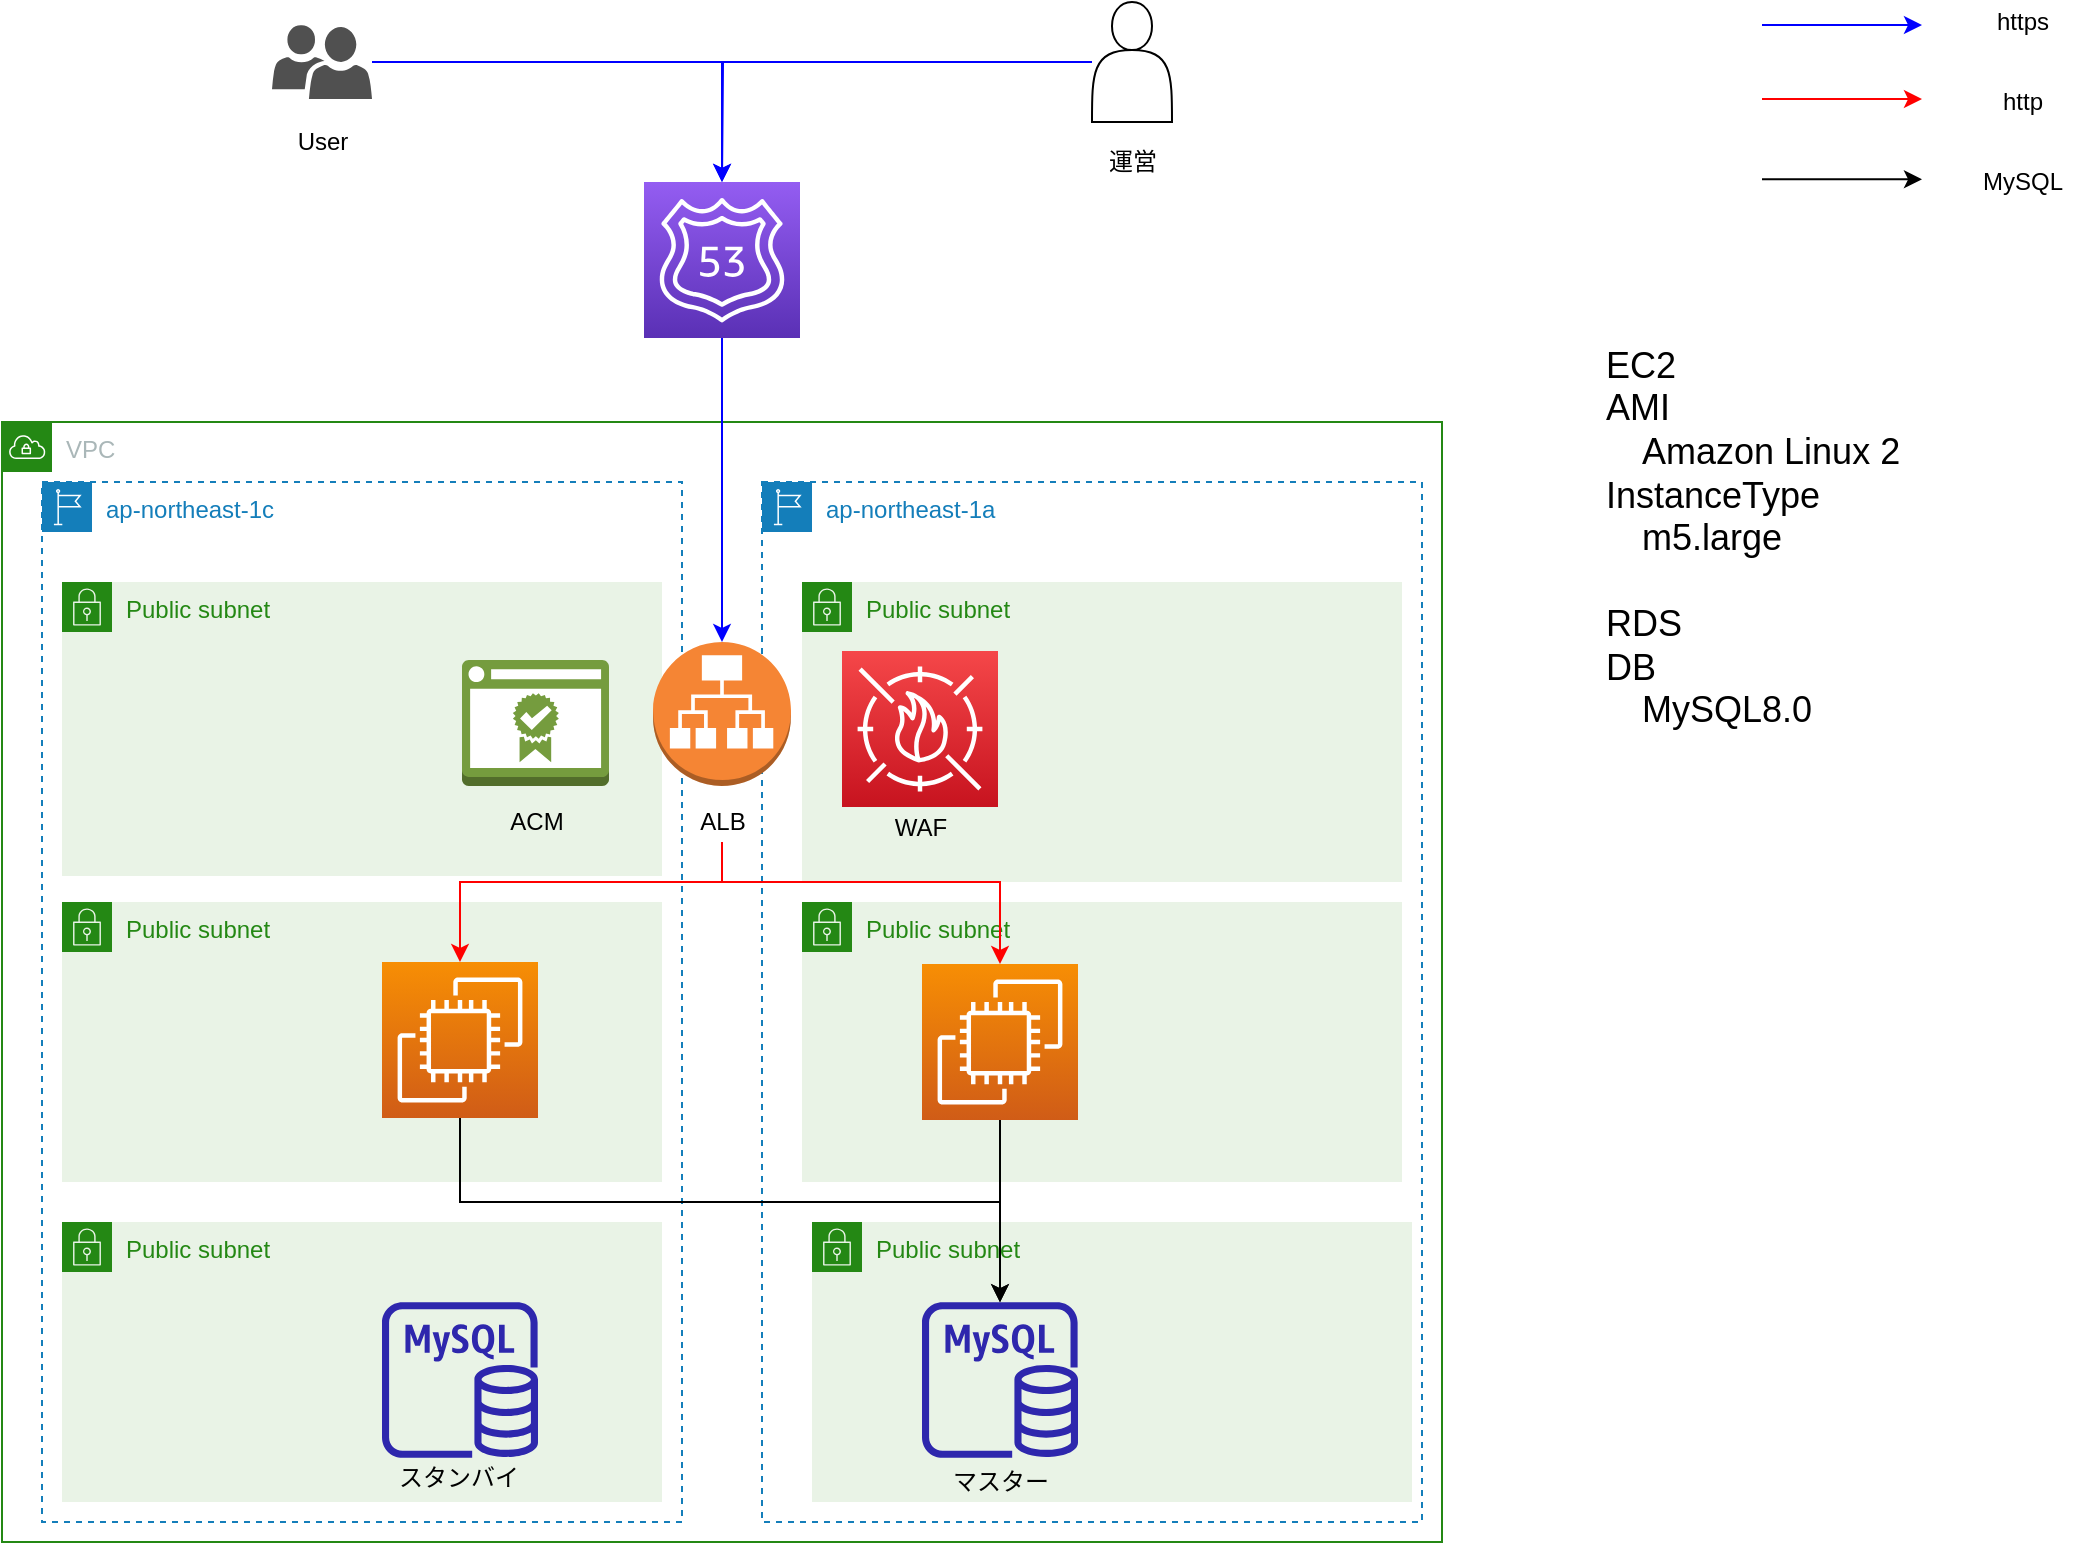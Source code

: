 <mxfile version="16.5.3" type="github">
  <diagram id="Ht1M8jgEwFfnCIfOTk4-" name="Page-1">
    <mxGraphModel dx="1368" dy="1069" grid="1" gridSize="10" guides="1" tooltips="1" connect="1" arrows="1" fold="1" page="1" pageScale="1" pageWidth="1169" pageHeight="827" math="0" shadow="0">
      <root>
        <mxCell id="0" />
        <mxCell id="1" parent="0" />
        <mxCell id="S282vZz68T7PvjiskVQ7-49" value="ap-northeast-1c" style="points=[[0,0],[0.25,0],[0.5,0],[0.75,0],[1,0],[1,0.25],[1,0.5],[1,0.75],[1,1],[0.75,1],[0.5,1],[0.25,1],[0,1],[0,0.75],[0,0.5],[0,0.25]];outlineConnect=0;gradientColor=none;html=1;whiteSpace=wrap;fontSize=12;fontStyle=0;container=1;pointerEvents=0;collapsible=0;recursiveResize=0;shape=mxgraph.aws4.group;grIcon=mxgraph.aws4.group_region;strokeColor=#147EBA;fillColor=none;verticalAlign=top;align=left;spacingLeft=30;fontColor=#147EBA;dashed=1;" vertex="1" parent="1">
          <mxGeometry x="60" y="270" width="320" height="520" as="geometry" />
        </mxCell>
        <mxCell id="S282vZz68T7PvjiskVQ7-16" value="Public subnet" style="points=[[0,0],[0.25,0],[0.5,0],[0.75,0],[1,0],[1,0.25],[1,0.5],[1,0.75],[1,1],[0.75,1],[0.5,1],[0.25,1],[0,1],[0,0.75],[0,0.5],[0,0.25]];outlineConnect=0;gradientColor=none;html=1;whiteSpace=wrap;fontSize=12;fontStyle=0;container=1;pointerEvents=0;collapsible=0;recursiveResize=0;shape=mxgraph.aws4.group;grIcon=mxgraph.aws4.group_security_group;grStroke=0;strokeColor=#248814;fillColor=#E9F3E6;verticalAlign=top;align=left;spacingLeft=30;fontColor=#248814;dashed=0;" vertex="1" parent="S282vZz68T7PvjiskVQ7-49">
          <mxGeometry x="10" y="50" width="300" height="147" as="geometry" />
        </mxCell>
        <mxCell id="S282vZz68T7PvjiskVQ7-54" value="Public subnet" style="points=[[0,0],[0.25,0],[0.5,0],[0.75,0],[1,0],[1,0.25],[1,0.5],[1,0.75],[1,1],[0.75,1],[0.5,1],[0.25,1],[0,1],[0,0.75],[0,0.5],[0,0.25]];outlineConnect=0;gradientColor=none;html=1;whiteSpace=wrap;fontSize=12;fontStyle=0;container=1;pointerEvents=0;collapsible=0;recursiveResize=0;shape=mxgraph.aws4.group;grIcon=mxgraph.aws4.group_security_group;grStroke=0;strokeColor=#248814;fillColor=#E9F3E6;verticalAlign=top;align=left;spacingLeft=30;fontColor=#248814;dashed=0;" vertex="1" parent="S282vZz68T7PvjiskVQ7-49">
          <mxGeometry x="10" y="210" width="300" height="140" as="geometry" />
        </mxCell>
        <mxCell id="S282vZz68T7PvjiskVQ7-56" value="Public subnet" style="points=[[0,0],[0.25,0],[0.5,0],[0.75,0],[1,0],[1,0.25],[1,0.5],[1,0.75],[1,1],[0.75,1],[0.5,1],[0.25,1],[0,1],[0,0.75],[0,0.5],[0,0.25]];outlineConnect=0;gradientColor=none;html=1;whiteSpace=wrap;fontSize=12;fontStyle=0;container=1;pointerEvents=0;collapsible=0;recursiveResize=0;shape=mxgraph.aws4.group;grIcon=mxgraph.aws4.group_security_group;grStroke=0;strokeColor=#248814;fillColor=#E9F3E6;verticalAlign=top;align=left;spacingLeft=30;fontColor=#248814;dashed=0;" vertex="1" parent="S282vZz68T7PvjiskVQ7-49">
          <mxGeometry x="10" y="370" width="300" height="140" as="geometry" />
        </mxCell>
        <mxCell id="S282vZz68T7PvjiskVQ7-52" style="edgeStyle=orthogonalEdgeStyle;rounded=0;orthogonalLoop=1;jettySize=auto;html=1;strokeColor=#0000FF;" edge="1" parent="1" source="S282vZz68T7PvjiskVQ7-2">
          <mxGeometry relative="1" as="geometry">
            <mxPoint x="400" y="120" as="targetPoint" />
          </mxGeometry>
        </mxCell>
        <mxCell id="S282vZz68T7PvjiskVQ7-2" value="" style="shape=actor;whiteSpace=wrap;html=1;" vertex="1" parent="1">
          <mxGeometry x="585" y="30" width="40" height="60" as="geometry" />
        </mxCell>
        <mxCell id="S282vZz68T7PvjiskVQ7-10" style="edgeStyle=orthogonalEdgeStyle;rounded=0;orthogonalLoop=1;jettySize=auto;html=1;strokeColor=#0000FF;" edge="1" parent="1" source="S282vZz68T7PvjiskVQ7-4" target="S282vZz68T7PvjiskVQ7-9">
          <mxGeometry relative="1" as="geometry" />
        </mxCell>
        <mxCell id="S282vZz68T7PvjiskVQ7-4" value="" style="sketch=0;pointerEvents=1;shadow=0;dashed=0;html=1;strokeColor=none;labelPosition=center;verticalLabelPosition=bottom;verticalAlign=top;align=center;fillColor=#505050;shape=mxgraph.mscae.intune.user_group" vertex="1" parent="1">
          <mxGeometry x="175" y="41.5" width="50" height="37" as="geometry" />
        </mxCell>
        <mxCell id="S282vZz68T7PvjiskVQ7-5" value="User" style="text;html=1;align=center;verticalAlign=middle;resizable=0;points=[];autosize=1;strokeColor=none;fillColor=none;" vertex="1" parent="1">
          <mxGeometry x="180" y="90" width="40" height="20" as="geometry" />
        </mxCell>
        <mxCell id="S282vZz68T7PvjiskVQ7-7" value="運営" style="text;html=1;align=center;verticalAlign=middle;resizable=0;points=[];autosize=1;strokeColor=none;fillColor=none;" vertex="1" parent="1">
          <mxGeometry x="585" y="100" width="40" height="20" as="geometry" />
        </mxCell>
        <mxCell id="S282vZz68T7PvjiskVQ7-8" value="VPC" style="points=[[0,0],[0.25,0],[0.5,0],[0.75,0],[1,0],[1,0.25],[1,0.5],[1,0.75],[1,1],[0.75,1],[0.5,1],[0.25,1],[0,1],[0,0.75],[0,0.5],[0,0.25]];outlineConnect=0;gradientColor=none;html=1;whiteSpace=wrap;fontSize=12;fontStyle=0;container=1;pointerEvents=0;collapsible=0;recursiveResize=0;shape=mxgraph.aws4.group;grIcon=mxgraph.aws4.group_vpc;strokeColor=#248814;fillColor=none;verticalAlign=top;align=left;spacingLeft=30;fontColor=#AAB7B8;dashed=0;" vertex="1" parent="1">
          <mxGeometry x="40" y="240" width="720" height="560" as="geometry" />
        </mxCell>
        <mxCell id="S282vZz68T7PvjiskVQ7-51" value="ap-northeast-1a" style="points=[[0,0],[0.25,0],[0.5,0],[0.75,0],[1,0],[1,0.25],[1,0.5],[1,0.75],[1,1],[0.75,1],[0.5,1],[0.25,1],[0,1],[0,0.75],[0,0.5],[0,0.25]];outlineConnect=0;gradientColor=none;html=1;whiteSpace=wrap;fontSize=12;fontStyle=0;container=1;pointerEvents=0;collapsible=0;recursiveResize=0;shape=mxgraph.aws4.group;grIcon=mxgraph.aws4.group_region;strokeColor=#147EBA;fillColor=none;verticalAlign=top;align=left;spacingLeft=30;fontColor=#147EBA;dashed=1;" vertex="1" parent="S282vZz68T7PvjiskVQ7-8">
          <mxGeometry x="380" y="30" width="330" height="520" as="geometry" />
        </mxCell>
        <mxCell id="S282vZz68T7PvjiskVQ7-53" value="Public subnet" style="points=[[0,0],[0.25,0],[0.5,0],[0.75,0],[1,0],[1,0.25],[1,0.5],[1,0.75],[1,1],[0.75,1],[0.5,1],[0.25,1],[0,1],[0,0.75],[0,0.5],[0,0.25]];outlineConnect=0;gradientColor=none;html=1;whiteSpace=wrap;fontSize=12;fontStyle=0;container=1;pointerEvents=0;collapsible=0;recursiveResize=0;shape=mxgraph.aws4.group;grIcon=mxgraph.aws4.group_security_group;grStroke=0;strokeColor=#248814;fillColor=#E9F3E6;verticalAlign=top;align=left;spacingLeft=30;fontColor=#248814;dashed=0;" vertex="1" parent="S282vZz68T7PvjiskVQ7-51">
          <mxGeometry x="20" y="50" width="300" height="150" as="geometry" />
        </mxCell>
        <mxCell id="S282vZz68T7PvjiskVQ7-59" value="" style="sketch=0;points=[[0,0,0],[0.25,0,0],[0.5,0,0],[0.75,0,0],[1,0,0],[0,1,0],[0.25,1,0],[0.5,1,0],[0.75,1,0],[1,1,0],[0,0.25,0],[0,0.5,0],[0,0.75,0],[1,0.25,0],[1,0.5,0],[1,0.75,0]];outlineConnect=0;fontColor=#232F3E;gradientColor=#F54749;gradientDirection=north;fillColor=#C7131F;strokeColor=#ffffff;dashed=0;verticalLabelPosition=bottom;verticalAlign=top;align=center;html=1;fontSize=12;fontStyle=0;aspect=fixed;shape=mxgraph.aws4.resourceIcon;resIcon=mxgraph.aws4.waf;" vertex="1" parent="S282vZz68T7PvjiskVQ7-53">
          <mxGeometry x="20" y="34.5" width="78" height="78" as="geometry" />
        </mxCell>
        <mxCell id="S282vZz68T7PvjiskVQ7-67" value="WAF" style="text;html=1;align=center;verticalAlign=middle;resizable=0;points=[];autosize=1;strokeColor=none;fillColor=none;" vertex="1" parent="S282vZz68T7PvjiskVQ7-53">
          <mxGeometry x="39" y="112.5" width="40" height="20" as="geometry" />
        </mxCell>
        <mxCell id="S282vZz68T7PvjiskVQ7-55" value="Public subnet" style="points=[[0,0],[0.25,0],[0.5,0],[0.75,0],[1,0],[1,0.25],[1,0.5],[1,0.75],[1,1],[0.75,1],[0.5,1],[0.25,1],[0,1],[0,0.75],[0,0.5],[0,0.25]];outlineConnect=0;gradientColor=none;html=1;whiteSpace=wrap;fontSize=12;fontStyle=0;container=1;pointerEvents=0;collapsible=0;recursiveResize=0;shape=mxgraph.aws4.group;grIcon=mxgraph.aws4.group_security_group;grStroke=0;strokeColor=#248814;fillColor=#E9F3E6;verticalAlign=top;align=left;spacingLeft=30;fontColor=#248814;dashed=0;" vertex="1" parent="S282vZz68T7PvjiskVQ7-51">
          <mxGeometry x="20" y="210" width="300" height="140" as="geometry" />
        </mxCell>
        <mxCell id="S282vZz68T7PvjiskVQ7-70" value="" style="sketch=0;points=[[0,0,0],[0.25,0,0],[0.5,0,0],[0.75,0,0],[1,0,0],[0,1,0],[0.25,1,0],[0.5,1,0],[0.75,1,0],[1,1,0],[0,0.25,0],[0,0.5,0],[0,0.75,0],[1,0.25,0],[1,0.5,0],[1,0.75,0]];outlineConnect=0;fontColor=#232F3E;gradientColor=#F78E04;gradientDirection=north;fillColor=#D05C17;strokeColor=#ffffff;dashed=0;verticalLabelPosition=bottom;verticalAlign=top;align=center;html=1;fontSize=12;fontStyle=0;aspect=fixed;shape=mxgraph.aws4.resourceIcon;resIcon=mxgraph.aws4.ec2;" vertex="1" parent="S282vZz68T7PvjiskVQ7-55">
          <mxGeometry x="60" y="31" width="78" height="78" as="geometry" />
        </mxCell>
        <mxCell id="S282vZz68T7PvjiskVQ7-57" value="Public subnet" style="points=[[0,0],[0.25,0],[0.5,0],[0.75,0],[1,0],[1,0.25],[1,0.5],[1,0.75],[1,1],[0.75,1],[0.5,1],[0.25,1],[0,1],[0,0.75],[0,0.5],[0,0.25]];outlineConnect=0;gradientColor=none;html=1;whiteSpace=wrap;fontSize=12;fontStyle=0;container=1;pointerEvents=0;collapsible=0;recursiveResize=0;shape=mxgraph.aws4.group;grIcon=mxgraph.aws4.group_security_group;grStroke=0;strokeColor=#248814;fillColor=#E9F3E6;verticalAlign=top;align=left;spacingLeft=30;fontColor=#248814;dashed=0;" vertex="1" parent="S282vZz68T7PvjiskVQ7-51">
          <mxGeometry x="25" y="370" width="300" height="140" as="geometry" />
        </mxCell>
        <mxCell id="S282vZz68T7PvjiskVQ7-71" value="" style="sketch=0;outlineConnect=0;fontColor=#232F3E;gradientColor=none;fillColor=#2E27AD;strokeColor=none;dashed=0;verticalLabelPosition=bottom;verticalAlign=top;align=center;html=1;fontSize=12;fontStyle=0;aspect=fixed;pointerEvents=1;shape=mxgraph.aws4.rds_mysql_instance;" vertex="1" parent="S282vZz68T7PvjiskVQ7-57">
          <mxGeometry x="55" y="40" width="78" height="78" as="geometry" />
        </mxCell>
        <mxCell id="S282vZz68T7PvjiskVQ7-96" value="マスター" style="text;html=1;align=center;verticalAlign=middle;resizable=0;points=[];autosize=1;strokeColor=none;fillColor=none;" vertex="1" parent="S282vZz68T7PvjiskVQ7-57">
          <mxGeometry x="64" y="120" width="60" height="20" as="geometry" />
        </mxCell>
        <mxCell id="S282vZz68T7PvjiskVQ7-76" style="edgeStyle=orthogonalEdgeStyle;rounded=0;orthogonalLoop=1;jettySize=auto;html=1;strokeColor=#000000;" edge="1" parent="S282vZz68T7PvjiskVQ7-51" source="S282vZz68T7PvjiskVQ7-70" target="S282vZz68T7PvjiskVQ7-71">
          <mxGeometry relative="1" as="geometry" />
        </mxCell>
        <mxCell id="S282vZz68T7PvjiskVQ7-58" value="" style="outlineConnect=0;dashed=0;verticalLabelPosition=bottom;verticalAlign=top;align=center;html=1;shape=mxgraph.aws3.application_load_balancer;fillColor=#F58534;gradientColor=none;" vertex="1" parent="S282vZz68T7PvjiskVQ7-8">
          <mxGeometry x="325.5" y="110" width="69" height="72" as="geometry" />
        </mxCell>
        <mxCell id="S282vZz68T7PvjiskVQ7-73" style="edgeStyle=orthogonalEdgeStyle;rounded=0;orthogonalLoop=1;jettySize=auto;html=1;entryX=0.5;entryY=0;entryDx=0;entryDy=0;entryPerimeter=0;strokeColor=#FF0000;" edge="1" parent="S282vZz68T7PvjiskVQ7-8" source="S282vZz68T7PvjiskVQ7-61" target="S282vZz68T7PvjiskVQ7-69">
          <mxGeometry relative="1" as="geometry">
            <Array as="points">
              <mxPoint x="360" y="230" />
              <mxPoint x="229" y="230" />
            </Array>
          </mxGeometry>
        </mxCell>
        <mxCell id="S282vZz68T7PvjiskVQ7-74" style="edgeStyle=orthogonalEdgeStyle;rounded=0;orthogonalLoop=1;jettySize=auto;html=1;entryX=0.5;entryY=0;entryDx=0;entryDy=0;entryPerimeter=0;strokeColor=#FF0000;" edge="1" parent="S282vZz68T7PvjiskVQ7-8" source="S282vZz68T7PvjiskVQ7-61" target="S282vZz68T7PvjiskVQ7-70">
          <mxGeometry relative="1" as="geometry">
            <Array as="points">
              <mxPoint x="360" y="230" />
              <mxPoint x="499" y="230" />
            </Array>
          </mxGeometry>
        </mxCell>
        <mxCell id="S282vZz68T7PvjiskVQ7-61" value="ALB" style="text;html=1;align=center;verticalAlign=middle;resizable=0;points=[];autosize=1;strokeColor=none;fillColor=none;" vertex="1" parent="S282vZz68T7PvjiskVQ7-8">
          <mxGeometry x="340" y="190" width="40" height="20" as="geometry" />
        </mxCell>
        <mxCell id="S282vZz68T7PvjiskVQ7-69" value="" style="sketch=0;points=[[0,0,0],[0.25,0,0],[0.5,0,0],[0.75,0,0],[1,0,0],[0,1,0],[0.25,1,0],[0.5,1,0],[0.75,1,0],[1,1,0],[0,0.25,0],[0,0.5,0],[0,0.75,0],[1,0.25,0],[1,0.5,0],[1,0.75,0]];outlineConnect=0;fontColor=#232F3E;gradientColor=#F78E04;gradientDirection=north;fillColor=#D05C17;strokeColor=#ffffff;dashed=0;verticalLabelPosition=bottom;verticalAlign=top;align=center;html=1;fontSize=12;fontStyle=0;aspect=fixed;shape=mxgraph.aws4.resourceIcon;resIcon=mxgraph.aws4.ec2;" vertex="1" parent="S282vZz68T7PvjiskVQ7-8">
          <mxGeometry x="190" y="270" width="78" height="78" as="geometry" />
        </mxCell>
        <mxCell id="S282vZz68T7PvjiskVQ7-75" value="" style="edgeStyle=orthogonalEdgeStyle;rounded=0;orthogonalLoop=1;jettySize=auto;html=1;strokeColor=#000000;" edge="1" parent="S282vZz68T7PvjiskVQ7-8" source="S282vZz68T7PvjiskVQ7-69" target="S282vZz68T7PvjiskVQ7-71">
          <mxGeometry relative="1" as="geometry">
            <Array as="points">
              <mxPoint x="229" y="390" />
              <mxPoint x="499" y="390" />
            </Array>
          </mxGeometry>
        </mxCell>
        <mxCell id="S282vZz68T7PvjiskVQ7-93" value="" style="outlineConnect=0;dashed=0;verticalLabelPosition=bottom;verticalAlign=top;align=center;html=1;shape=mxgraph.aws3.certificate_manager_2;fillColor=#759C3E;gradientColor=none;" vertex="1" parent="S282vZz68T7PvjiskVQ7-8">
          <mxGeometry x="230" y="119" width="73.5" height="63" as="geometry" />
        </mxCell>
        <mxCell id="S282vZz68T7PvjiskVQ7-94" value="ACM" style="text;html=1;align=center;verticalAlign=middle;resizable=0;points=[];autosize=1;strokeColor=none;fillColor=none;" vertex="1" parent="S282vZz68T7PvjiskVQ7-8">
          <mxGeometry x="246.75" y="190" width="40" height="20" as="geometry" />
        </mxCell>
        <mxCell id="S282vZz68T7PvjiskVQ7-95" value="" style="sketch=0;outlineConnect=0;fontColor=#232F3E;gradientColor=none;fillColor=#2E27AD;strokeColor=none;dashed=0;verticalLabelPosition=bottom;verticalAlign=top;align=center;html=1;fontSize=12;fontStyle=0;aspect=fixed;pointerEvents=1;shape=mxgraph.aws4.rds_mysql_instance;" vertex="1" parent="S282vZz68T7PvjiskVQ7-8">
          <mxGeometry x="190" y="440" width="78" height="78" as="geometry" />
        </mxCell>
        <mxCell id="S282vZz68T7PvjiskVQ7-99" value="スタンバイ" style="text;html=1;align=center;verticalAlign=middle;resizable=0;points=[];autosize=1;strokeColor=none;fillColor=none;" vertex="1" parent="S282vZz68T7PvjiskVQ7-8">
          <mxGeometry x="188" y="518" width="80" height="20" as="geometry" />
        </mxCell>
        <mxCell id="S282vZz68T7PvjiskVQ7-77" style="edgeStyle=orthogonalEdgeStyle;rounded=0;orthogonalLoop=1;jettySize=auto;html=1;entryX=0.5;entryY=0;entryDx=0;entryDy=0;entryPerimeter=0;strokeColor=#0000FF;" edge="1" parent="1" source="S282vZz68T7PvjiskVQ7-9" target="S282vZz68T7PvjiskVQ7-58">
          <mxGeometry relative="1" as="geometry" />
        </mxCell>
        <mxCell id="S282vZz68T7PvjiskVQ7-9" value="" style="sketch=0;points=[[0,0,0],[0.25,0,0],[0.5,0,0],[0.75,0,0],[1,0,0],[0,1,0],[0.25,1,0],[0.5,1,0],[0.75,1,0],[1,1,0],[0,0.25,0],[0,0.5,0],[0,0.75,0],[1,0.25,0],[1,0.5,0],[1,0.75,0]];outlineConnect=0;fontColor=#232F3E;gradientColor=#945DF2;gradientDirection=north;fillColor=#5A30B5;strokeColor=#ffffff;dashed=0;verticalLabelPosition=bottom;verticalAlign=top;align=center;html=1;fontSize=12;fontStyle=0;aspect=fixed;shape=mxgraph.aws4.resourceIcon;resIcon=mxgraph.aws4.route_53;" vertex="1" parent="1">
          <mxGeometry x="361" y="120" width="78" height="78" as="geometry" />
        </mxCell>
        <mxCell id="S282vZz68T7PvjiskVQ7-86" value="" style="endArrow=classic;html=1;rounded=0;strokeColor=#000000;" edge="1" parent="1">
          <mxGeometry width="50" height="50" relative="1" as="geometry">
            <mxPoint x="920" y="118.67" as="sourcePoint" />
            <mxPoint x="1000" y="118.67" as="targetPoint" />
          </mxGeometry>
        </mxCell>
        <mxCell id="S282vZz68T7PvjiskVQ7-87" value="" style="endArrow=classic;html=1;rounded=0;strokeColor=#FF0000;" edge="1" parent="1">
          <mxGeometry width="50" height="50" relative="1" as="geometry">
            <mxPoint x="920" y="78.5" as="sourcePoint" />
            <mxPoint x="1000" y="78.5" as="targetPoint" />
          </mxGeometry>
        </mxCell>
        <mxCell id="S282vZz68T7PvjiskVQ7-88" value="" style="endArrow=classic;html=1;rounded=0;strokeColor=#0000FF;" edge="1" parent="1">
          <mxGeometry width="50" height="50" relative="1" as="geometry">
            <mxPoint x="920" y="41.5" as="sourcePoint" />
            <mxPoint x="1000" y="41.5" as="targetPoint" />
          </mxGeometry>
        </mxCell>
        <mxCell id="S282vZz68T7PvjiskVQ7-90" value="MySQL" style="text;html=1;align=center;verticalAlign=middle;resizable=0;points=[];autosize=1;strokeColor=none;fillColor=none;" vertex="1" parent="1">
          <mxGeometry x="1020" y="110" width="60" height="20" as="geometry" />
        </mxCell>
        <mxCell id="S282vZz68T7PvjiskVQ7-91" value="http" style="text;html=1;align=center;verticalAlign=middle;resizable=0;points=[];autosize=1;strokeColor=none;fillColor=none;" vertex="1" parent="1">
          <mxGeometry x="1030" y="70" width="40" height="20" as="geometry" />
        </mxCell>
        <mxCell id="S282vZz68T7PvjiskVQ7-92" value="https" style="text;html=1;align=center;verticalAlign=middle;resizable=0;points=[];autosize=1;strokeColor=none;fillColor=none;" vertex="1" parent="1">
          <mxGeometry x="1030" y="30" width="40" height="20" as="geometry" />
        </mxCell>
        <mxCell id="S282vZz68T7PvjiskVQ7-100" value="&lt;div&gt;&lt;span style=&quot;font-size: 18px&quot;&gt;EC2&lt;/span&gt;&lt;/div&gt;&lt;font style=&quot;font-size: 18px&quot;&gt;&lt;div&gt;AMI&lt;/div&gt;&lt;div&gt;　Amazon Linux 2&lt;/div&gt;&lt;div&gt;InstanceType&lt;/div&gt;&lt;div&gt;　m5.large&lt;/div&gt;&lt;div&gt;&lt;br&gt;&lt;/div&gt;&lt;div&gt;RDS&lt;/div&gt;&lt;div&gt;DB&lt;/div&gt;&lt;div&gt;　MySQL8.0&lt;/div&gt;&lt;div&gt;&lt;br&gt;&lt;/div&gt;&lt;div&gt;　&amp;nbsp;&lt;/div&gt;&lt;/font&gt;" style="text;html=1;align=left;verticalAlign=middle;resizable=0;points=[];autosize=1;strokeColor=none;fillColor=none;" vertex="1" parent="1">
          <mxGeometry x="840" y="240" width="160" height="160" as="geometry" />
        </mxCell>
      </root>
    </mxGraphModel>
  </diagram>
</mxfile>
